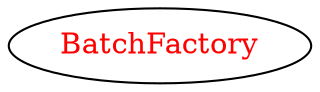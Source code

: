 digraph dependencyGraph {
 concentrate=true;
 ranksep="2.0";
 rankdir="LR"; 
 splines="ortho";
"BatchFactory" [fontcolor="red"];
}